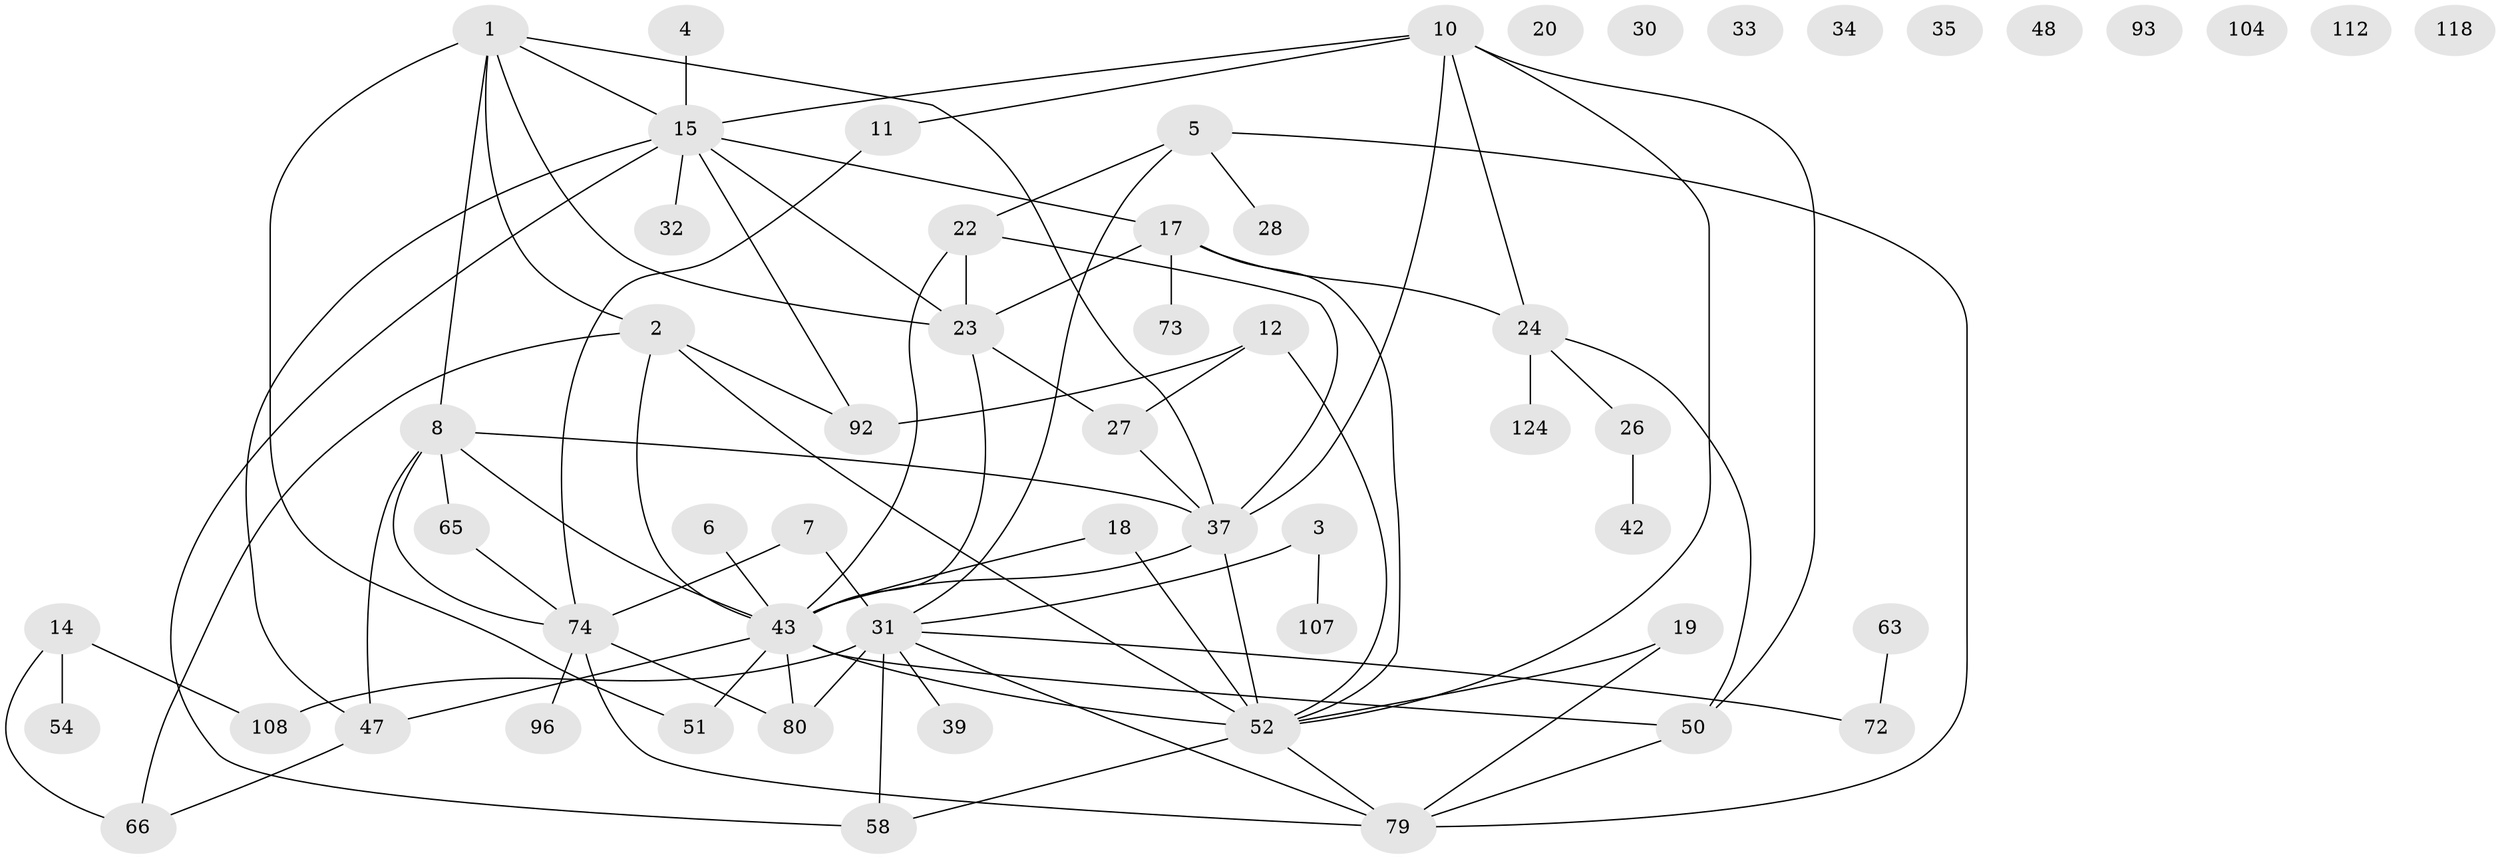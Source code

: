 // original degree distribution, {2: 0.27972027972027974, 4: 0.11188811188811189, 3: 0.1888111888111888, 1: 0.2727272727272727, 6: 0.03496503496503497, 0: 0.04195804195804196, 5: 0.06293706293706294, 7: 0.006993006993006993}
// Generated by graph-tools (version 1.1) at 2025/16/03/04/25 18:16:29]
// undirected, 57 vertices, 84 edges
graph export_dot {
graph [start="1"]
  node [color=gray90,style=filled];
  1 [super="+13+9"];
  2 [super="+41+131"];
  3 [super="+68"];
  4 [super="+46+85"];
  5 [super="+40+84"];
  6;
  7 [super="+83+98"];
  8 [super="+101+135+29"];
  10 [super="+119+139"];
  11 [super="+127"];
  12 [super="+64"];
  14 [super="+67"];
  15 [super="+16+90"];
  17 [super="+128+62+82"];
  18 [super="+87"];
  19 [super="+71+21"];
  20 [super="+100"];
  22 [super="+57+60"];
  23 [super="+55+125+38"];
  24 [super="+59+114"];
  26 [super="+133"];
  27 [super="+113"];
  28 [super="+56"];
  30 [super="+77+49"];
  31 [super="+36"];
  32 [super="+95"];
  33;
  34;
  35 [super="+88"];
  37 [super="+78+86"];
  39;
  42;
  43 [super="+53+94"];
  47 [super="+106"];
  48 [super="+97"];
  50 [super="+110"];
  51 [super="+69"];
  52 [super="+81+116"];
  54;
  58 [super="+89"];
  63 [super="+142"];
  65;
  66;
  72;
  73;
  74 [super="+102+111"];
  79 [super="+129+126"];
  80;
  92;
  93;
  96;
  104;
  107 [super="+120"];
  108 [super="+140"];
  112;
  118;
  124;
  1 -- 2 [weight=2];
  1 -- 51;
  1 -- 23;
  1 -- 8 [weight=2];
  1 -- 15;
  1 -- 37;
  2 -- 92;
  2 -- 66;
  2 -- 52;
  2 -- 43;
  3 -- 107;
  3 -- 31;
  4 -- 15;
  5 -- 79;
  5 -- 22;
  5 -- 28;
  5 -- 31;
  6 -- 43;
  7 -- 74;
  7 -- 31;
  8 -- 65;
  8 -- 74;
  8 -- 47;
  8 -- 43;
  8 -- 37;
  10 -- 50;
  10 -- 52;
  10 -- 11;
  10 -- 15;
  10 -- 24;
  10 -- 37;
  11 -- 74;
  12 -- 52;
  12 -- 27;
  12 -- 92;
  14 -- 54;
  14 -- 66;
  14 -- 108;
  15 -- 32;
  15 -- 47;
  15 -- 17;
  15 -- 23;
  15 -- 58;
  15 -- 92;
  17 -- 24;
  17 -- 73;
  17 -- 52;
  17 -- 23;
  18 -- 52;
  18 -- 43;
  19 -- 79;
  19 -- 52;
  22 -- 37;
  22 -- 23;
  22 -- 43;
  23 -- 43;
  23 -- 27;
  24 -- 50;
  24 -- 124;
  24 -- 26;
  26 -- 42;
  27 -- 37;
  31 -- 39;
  31 -- 72;
  31 -- 108;
  31 -- 79;
  31 -- 80;
  31 -- 58;
  37 -- 52;
  37 -- 43;
  43 -- 51;
  43 -- 47;
  43 -- 80;
  43 -- 50;
  43 -- 52;
  47 -- 66;
  50 -- 79;
  52 -- 79;
  52 -- 58;
  63 -- 72;
  65 -- 74;
  74 -- 96;
  74 -- 80;
  74 -- 79;
}

